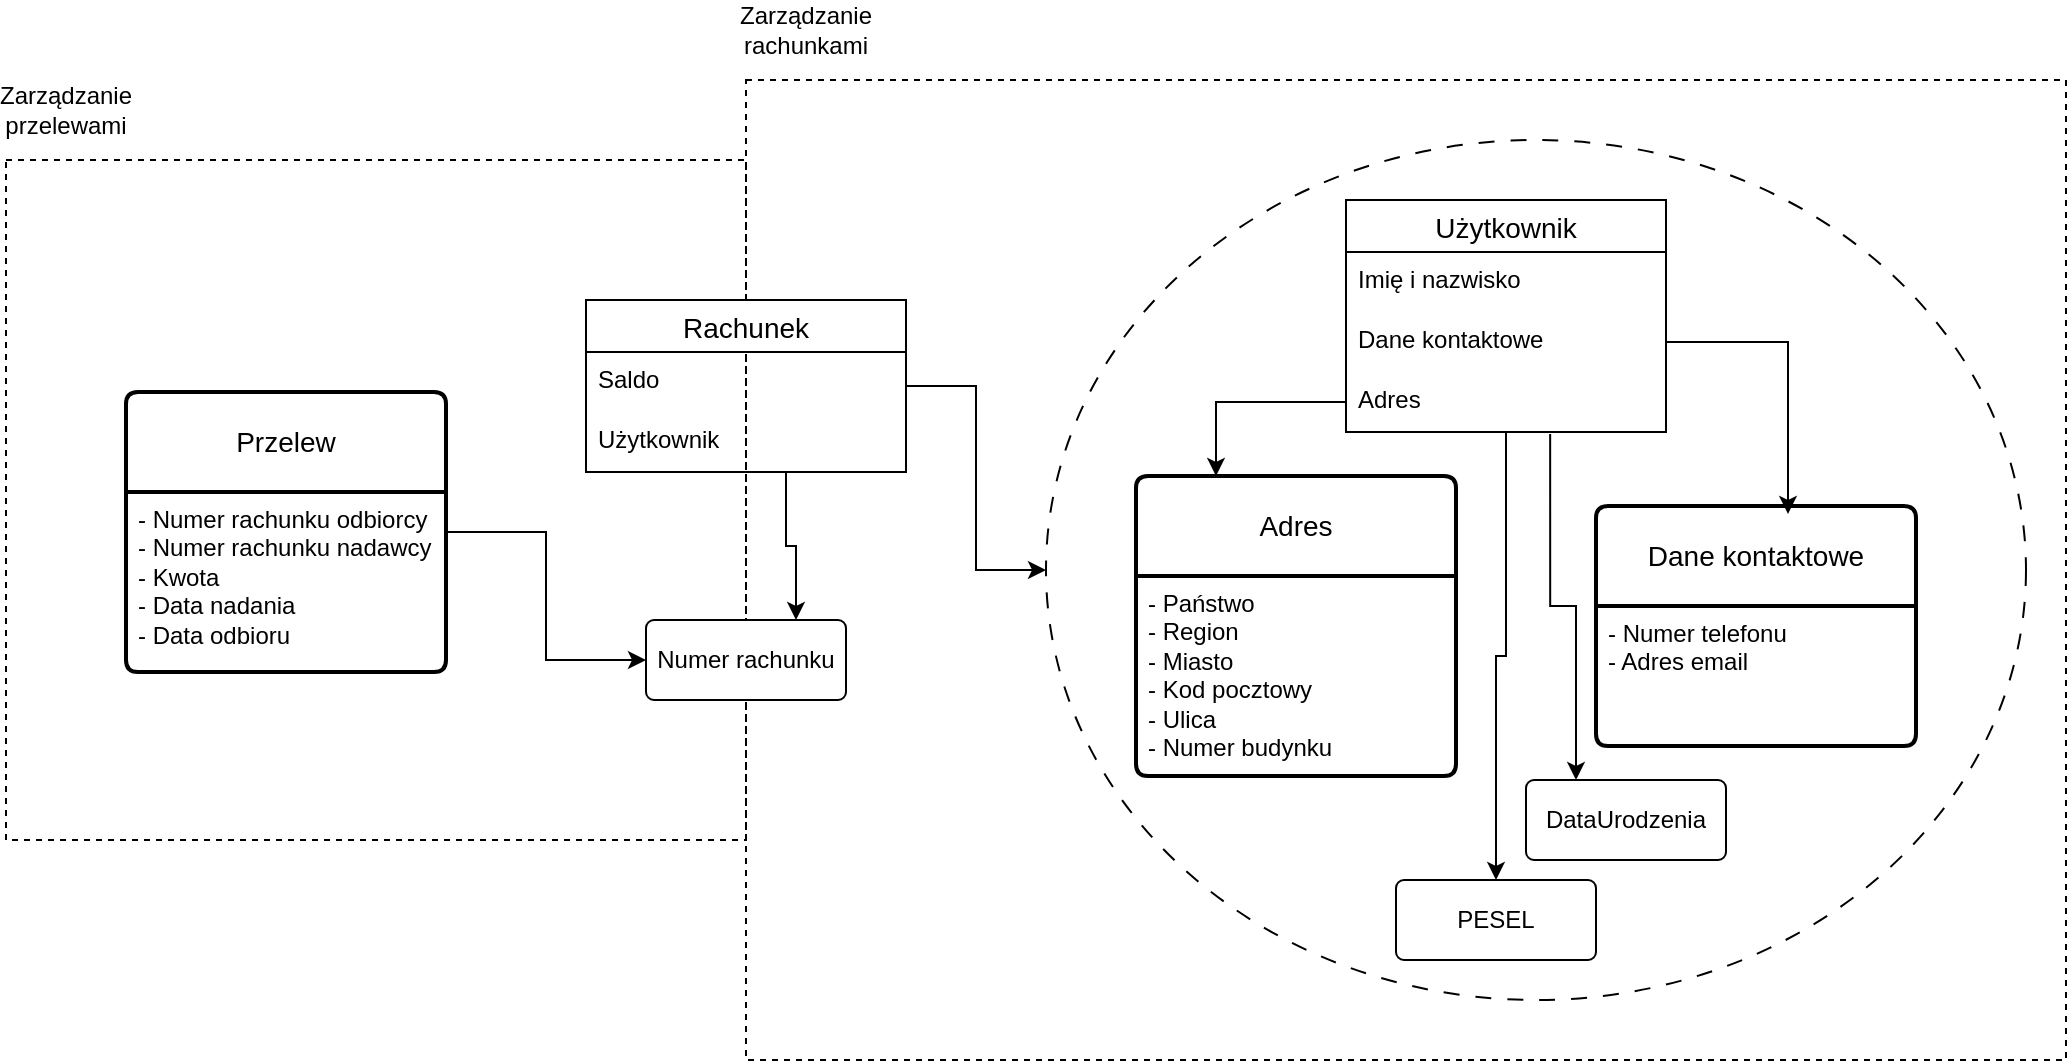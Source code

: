 <mxfile version="24.8.4">
  <diagram name="Page-1" id="94ic7hKvpS5h_X1xaMEn">
    <mxGraphModel dx="2878" dy="1110" grid="1" gridSize="10" guides="1" tooltips="1" connect="1" arrows="1" fold="1" page="1" pageScale="1" pageWidth="850" pageHeight="1100" math="0" shadow="0">
      <root>
        <mxCell id="0" />
        <mxCell id="1" parent="0" />
        <mxCell id="Ogvphi_lFWiViW7jZtyC-27" value="" style="rounded=0;whiteSpace=wrap;html=1;fillColor=none;dashed=1;" vertex="1" parent="1">
          <mxGeometry x="-440" y="260" width="370" height="340" as="geometry" />
        </mxCell>
        <mxCell id="Ogvphi_lFWiViW7jZtyC-29" value="" style="rounded=0;whiteSpace=wrap;html=1;fillColor=none;dashed=1;" vertex="1" parent="1">
          <mxGeometry x="-70" y="220" width="660" height="490" as="geometry" />
        </mxCell>
        <mxCell id="Ogvphi_lFWiViW7jZtyC-31" value="" style="ellipse;whiteSpace=wrap;html=1;fillColor=default;dashed=1;dashPattern=8 8;" vertex="1" parent="1">
          <mxGeometry x="80" y="250" width="490" height="430" as="geometry" />
        </mxCell>
        <mxCell id="Ogvphi_lFWiViW7jZtyC-1" value="Dane kontaktowe" style="swimlane;childLayout=stackLayout;horizontal=1;startSize=50;horizontalStack=0;rounded=1;fontSize=14;fontStyle=0;strokeWidth=2;resizeParent=0;resizeLast=1;shadow=0;dashed=0;align=center;arcSize=4;whiteSpace=wrap;html=1;" vertex="1" parent="1">
          <mxGeometry x="355" y="433" width="160" height="120" as="geometry" />
        </mxCell>
        <mxCell id="Ogvphi_lFWiViW7jZtyC-2" value="- Numer telefonu&lt;div&gt;- Adres email&lt;/div&gt;" style="align=left;strokeColor=none;fillColor=none;spacingLeft=4;fontSize=12;verticalAlign=top;resizable=0;rotatable=0;part=1;html=1;" vertex="1" parent="Ogvphi_lFWiViW7jZtyC-1">
          <mxGeometry y="50" width="160" height="70" as="geometry" />
        </mxCell>
        <mxCell id="Ogvphi_lFWiViW7jZtyC-47" style="edgeStyle=orthogonalEdgeStyle;rounded=0;orthogonalLoop=1;jettySize=auto;html=1;entryX=0.5;entryY=0;entryDx=0;entryDy=0;" edge="1" parent="1" source="Ogvphi_lFWiViW7jZtyC-3" target="Ogvphi_lFWiViW7jZtyC-25">
          <mxGeometry relative="1" as="geometry" />
        </mxCell>
        <mxCell id="Ogvphi_lFWiViW7jZtyC-48" style="edgeStyle=orthogonalEdgeStyle;rounded=0;orthogonalLoop=1;jettySize=auto;html=1;entryX=0.25;entryY=0;entryDx=0;entryDy=0;exitX=0.638;exitY=1.033;exitDx=0;exitDy=0;exitPerimeter=0;" edge="1" parent="1" source="Ogvphi_lFWiViW7jZtyC-6" target="Ogvphi_lFWiViW7jZtyC-24">
          <mxGeometry relative="1" as="geometry" />
        </mxCell>
        <mxCell id="Ogvphi_lFWiViW7jZtyC-3" value="Użytkownik" style="swimlane;fontStyle=0;childLayout=stackLayout;horizontal=1;startSize=26;horizontalStack=0;resizeParent=1;resizeParentMax=0;resizeLast=0;collapsible=1;marginBottom=0;align=center;fontSize=14;" vertex="1" parent="1">
          <mxGeometry x="230" y="280" width="160" height="116" as="geometry" />
        </mxCell>
        <mxCell id="Ogvphi_lFWiViW7jZtyC-4" value="Imię i nazwisko" style="text;strokeColor=none;fillColor=none;spacingLeft=4;spacingRight=4;overflow=hidden;rotatable=0;points=[[0,0.5],[1,0.5]];portConstraint=eastwest;fontSize=12;whiteSpace=wrap;html=1;" vertex="1" parent="Ogvphi_lFWiViW7jZtyC-3">
          <mxGeometry y="26" width="160" height="30" as="geometry" />
        </mxCell>
        <mxCell id="Ogvphi_lFWiViW7jZtyC-5" value="Dane kontaktowe" style="text;strokeColor=none;fillColor=none;spacingLeft=4;spacingRight=4;overflow=hidden;rotatable=0;points=[[0,0.5],[1,0.5]];portConstraint=eastwest;fontSize=12;whiteSpace=wrap;html=1;" vertex="1" parent="Ogvphi_lFWiViW7jZtyC-3">
          <mxGeometry y="56" width="160" height="30" as="geometry" />
        </mxCell>
        <mxCell id="Ogvphi_lFWiViW7jZtyC-6" value="Adres" style="text;strokeColor=none;fillColor=none;spacingLeft=4;spacingRight=4;overflow=hidden;rotatable=0;points=[[0,0.5],[1,0.5]];portConstraint=eastwest;fontSize=12;whiteSpace=wrap;html=1;" vertex="1" parent="Ogvphi_lFWiViW7jZtyC-3">
          <mxGeometry y="86" width="160" height="30" as="geometry" />
        </mxCell>
        <mxCell id="Ogvphi_lFWiViW7jZtyC-49" style="edgeStyle=orthogonalEdgeStyle;rounded=0;orthogonalLoop=1;jettySize=auto;html=1;" edge="1" parent="1" source="Ogvphi_lFWiViW7jZtyC-7" target="Ogvphi_lFWiViW7jZtyC-26">
          <mxGeometry relative="1" as="geometry" />
        </mxCell>
        <mxCell id="Ogvphi_lFWiViW7jZtyC-7" value="Przelew" style="swimlane;childLayout=stackLayout;horizontal=1;startSize=50;horizontalStack=0;rounded=1;fontSize=14;fontStyle=0;strokeWidth=2;resizeParent=0;resizeLast=1;shadow=0;dashed=0;align=center;arcSize=4;whiteSpace=wrap;html=1;" vertex="1" parent="1">
          <mxGeometry x="-380" y="376" width="160" height="140" as="geometry" />
        </mxCell>
        <mxCell id="Ogvphi_lFWiViW7jZtyC-8" value="- Numer rachunku odbiorcy&lt;div&gt;- Numer rachunku nadawcy&lt;/div&gt;&lt;div&gt;- Kwota&lt;/div&gt;&lt;div&gt;- Data nadania&lt;/div&gt;&lt;div&gt;- Data odbioru&lt;/div&gt;" style="align=left;strokeColor=none;fillColor=none;spacingLeft=4;fontSize=12;verticalAlign=top;resizable=0;rotatable=0;part=1;html=1;" vertex="1" parent="Ogvphi_lFWiViW7jZtyC-7">
          <mxGeometry y="50" width="160" height="90" as="geometry" />
        </mxCell>
        <mxCell id="Ogvphi_lFWiViW7jZtyC-41" style="edgeStyle=orthogonalEdgeStyle;rounded=0;orthogonalLoop=1;jettySize=auto;html=1;" edge="1" parent="1" source="Ogvphi_lFWiViW7jZtyC-9" target="Ogvphi_lFWiViW7jZtyC-31">
          <mxGeometry relative="1" as="geometry" />
        </mxCell>
        <mxCell id="Ogvphi_lFWiViW7jZtyC-50" style="edgeStyle=orthogonalEdgeStyle;rounded=0;orthogonalLoop=1;jettySize=auto;html=1;entryX=0.75;entryY=0;entryDx=0;entryDy=0;" edge="1" parent="1" source="Ogvphi_lFWiViW7jZtyC-9" target="Ogvphi_lFWiViW7jZtyC-26">
          <mxGeometry relative="1" as="geometry">
            <Array as="points">
              <mxPoint x="-50" y="453" />
              <mxPoint x="-45" y="453" />
            </Array>
          </mxGeometry>
        </mxCell>
        <mxCell id="Ogvphi_lFWiViW7jZtyC-9" value="Rachunek" style="swimlane;fontStyle=0;childLayout=stackLayout;horizontal=1;startSize=26;horizontalStack=0;resizeParent=1;resizeParentMax=0;resizeLast=0;collapsible=1;marginBottom=0;align=center;fontSize=14;" vertex="1" parent="1">
          <mxGeometry x="-150" y="330" width="160" height="86" as="geometry" />
        </mxCell>
        <mxCell id="Ogvphi_lFWiViW7jZtyC-10" value="Saldo" style="text;strokeColor=none;fillColor=none;spacingLeft=4;spacingRight=4;overflow=hidden;rotatable=0;points=[[0,0.5],[1,0.5]];portConstraint=eastwest;fontSize=12;whiteSpace=wrap;html=1;" vertex="1" parent="Ogvphi_lFWiViW7jZtyC-9">
          <mxGeometry y="26" width="160" height="30" as="geometry" />
        </mxCell>
        <mxCell id="Ogvphi_lFWiViW7jZtyC-11" value="Użytkownik" style="text;strokeColor=none;fillColor=none;spacingLeft=4;spacingRight=4;overflow=hidden;rotatable=0;points=[[0,0.5],[1,0.5]];portConstraint=eastwest;fontSize=12;whiteSpace=wrap;html=1;" vertex="1" parent="Ogvphi_lFWiViW7jZtyC-9">
          <mxGeometry y="56" width="160" height="30" as="geometry" />
        </mxCell>
        <mxCell id="Ogvphi_lFWiViW7jZtyC-21" value="Adres" style="swimlane;childLayout=stackLayout;horizontal=1;startSize=50;horizontalStack=0;rounded=1;fontSize=14;fontStyle=0;strokeWidth=2;resizeParent=0;resizeLast=1;shadow=0;dashed=0;align=center;arcSize=4;whiteSpace=wrap;html=1;" vertex="1" parent="1">
          <mxGeometry x="125" y="418" width="160" height="150" as="geometry" />
        </mxCell>
        <mxCell id="Ogvphi_lFWiViW7jZtyC-22" value="- Państwo&lt;div&gt;- Region&lt;/div&gt;&lt;div&gt;- Miasto&lt;/div&gt;&lt;div&gt;- Kod pocztowy&lt;/div&gt;&lt;div&gt;- Ulica&lt;/div&gt;&lt;div&gt;- Numer budynku&lt;/div&gt;" style="align=left;strokeColor=none;fillColor=none;spacingLeft=4;fontSize=12;verticalAlign=top;resizable=0;rotatable=0;part=1;html=1;" vertex="1" parent="Ogvphi_lFWiViW7jZtyC-21">
          <mxGeometry y="50" width="160" height="100" as="geometry" />
        </mxCell>
        <mxCell id="Ogvphi_lFWiViW7jZtyC-24" value="DataUrodzenia" style="rounded=1;arcSize=10;whiteSpace=wrap;html=1;align=center;" vertex="1" parent="1">
          <mxGeometry x="320" y="570" width="100" height="40" as="geometry" />
        </mxCell>
        <mxCell id="Ogvphi_lFWiViW7jZtyC-25" value="PESEL" style="rounded=1;arcSize=10;whiteSpace=wrap;html=1;align=center;" vertex="1" parent="1">
          <mxGeometry x="255" y="620" width="100" height="40" as="geometry" />
        </mxCell>
        <mxCell id="Ogvphi_lFWiViW7jZtyC-26" value="Numer rachunku" style="rounded=1;arcSize=10;whiteSpace=wrap;html=1;align=center;" vertex="1" parent="1">
          <mxGeometry x="-120" y="490" width="100" height="40" as="geometry" />
        </mxCell>
        <mxCell id="Ogvphi_lFWiViW7jZtyC-28" value="Zarządzanie rachunkami" style="text;html=1;align=center;verticalAlign=middle;whiteSpace=wrap;rounded=0;" vertex="1" parent="1">
          <mxGeometry x="-70" y="180" width="60" height="30" as="geometry" />
        </mxCell>
        <mxCell id="Ogvphi_lFWiViW7jZtyC-30" value="Zarządzanie przelewami" style="text;html=1;align=center;verticalAlign=middle;whiteSpace=wrap;rounded=0;" vertex="1" parent="1">
          <mxGeometry x="-440" y="220" width="60" height="30" as="geometry" />
        </mxCell>
        <mxCell id="Ogvphi_lFWiViW7jZtyC-43" style="edgeStyle=orthogonalEdgeStyle;rounded=0;orthogonalLoop=1;jettySize=auto;html=1;exitX=0;exitY=0.5;exitDx=0;exitDy=0;entryX=0.25;entryY=0;entryDx=0;entryDy=0;" edge="1" parent="1" source="Ogvphi_lFWiViW7jZtyC-6" target="Ogvphi_lFWiViW7jZtyC-21">
          <mxGeometry relative="1" as="geometry" />
        </mxCell>
        <mxCell id="Ogvphi_lFWiViW7jZtyC-44" style="edgeStyle=orthogonalEdgeStyle;rounded=0;orthogonalLoop=1;jettySize=auto;html=1;exitX=1;exitY=0.5;exitDx=0;exitDy=0;entryX=0.6;entryY=0.033;entryDx=0;entryDy=0;entryPerimeter=0;" edge="1" parent="1" source="Ogvphi_lFWiViW7jZtyC-5" target="Ogvphi_lFWiViW7jZtyC-1">
          <mxGeometry relative="1" as="geometry" />
        </mxCell>
      </root>
    </mxGraphModel>
  </diagram>
</mxfile>
